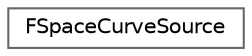 digraph "Graphical Class Hierarchy"
{
 // INTERACTIVE_SVG=YES
 // LATEX_PDF_SIZE
  bgcolor="transparent";
  edge [fontname=Helvetica,fontsize=10,labelfontname=Helvetica,labelfontsize=10];
  node [fontname=Helvetica,fontsize=10,shape=box,height=0.2,width=0.4];
  rankdir="LR";
  Node0 [id="Node000000",label="FSpaceCurveSource",height=0.2,width=0.4,color="grey40", fillcolor="white", style="filled",URL="$d9/dc2/classFSpaceCurveSource.html",tooltip=" "];
}
